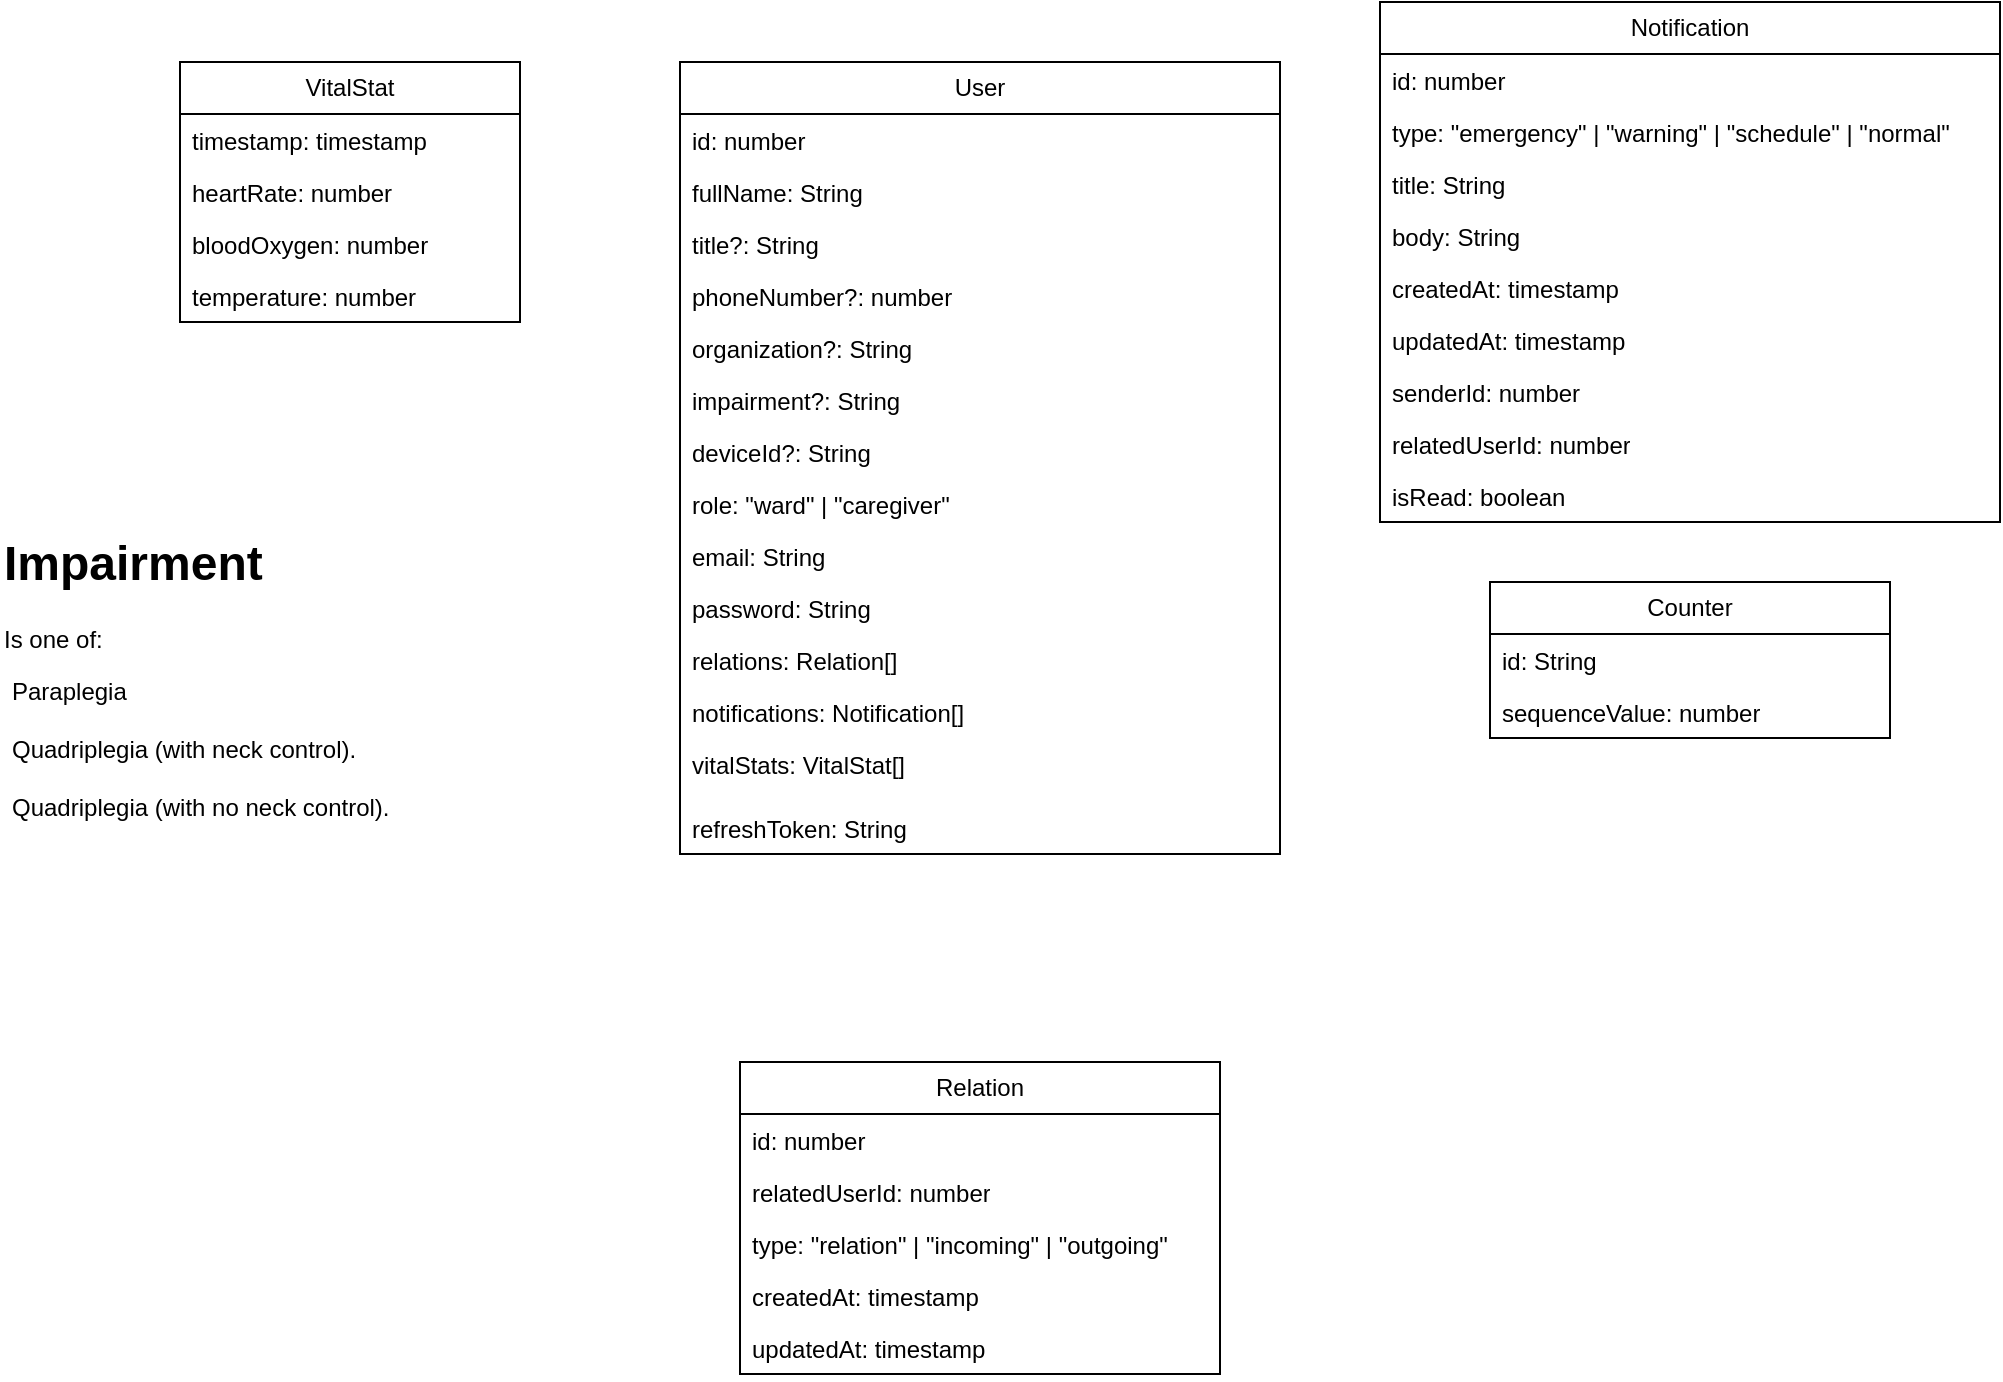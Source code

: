 <mxfile version="26.1.1">
  <diagram name="Page-1" id="RhNSDpb28YwICxFGgP6q">
    <mxGraphModel dx="1674" dy="879" grid="1" gridSize="10" guides="1" tooltips="1" connect="1" arrows="1" fold="1" page="1" pageScale="1" pageWidth="1920" pageHeight="1200" math="0" shadow="0">
      <root>
        <mxCell id="0" />
        <mxCell id="1" parent="0" />
        <mxCell id="53EWXWbnaxRnMBXfWVNh-3" value="User" style="swimlane;fontStyle=0;childLayout=stackLayout;horizontal=1;startSize=26;fillColor=none;horizontalStack=0;resizeParent=1;resizeParentMax=0;resizeLast=0;collapsible=1;marginBottom=0;whiteSpace=wrap;html=1;" parent="1" vertex="1">
          <mxGeometry x="680" y="140" width="300" height="396" as="geometry" />
        </mxCell>
        <mxCell id="53EWXWbnaxRnMBXfWVNh-14" value="id: number" style="text;strokeColor=none;fillColor=none;align=left;verticalAlign=top;spacingLeft=4;spacingRight=4;overflow=hidden;rotatable=0;points=[[0,0.5],[1,0.5]];portConstraint=eastwest;whiteSpace=wrap;html=1;" parent="53EWXWbnaxRnMBXfWVNh-3" vertex="1">
          <mxGeometry y="26" width="300" height="26" as="geometry" />
        </mxCell>
        <mxCell id="53EWXWbnaxRnMBXfWVNh-5" value="fullName: String" style="text;strokeColor=none;fillColor=none;align=left;verticalAlign=top;spacingLeft=4;spacingRight=4;overflow=hidden;rotatable=0;points=[[0,0.5],[1,0.5]];portConstraint=eastwest;whiteSpace=wrap;html=1;" parent="53EWXWbnaxRnMBXfWVNh-3" vertex="1">
          <mxGeometry y="52" width="300" height="26" as="geometry" />
        </mxCell>
        <mxCell id="xeo-HCVFnPWFrrkDlW0r-4" value="title?: String" style="text;strokeColor=none;fillColor=none;align=left;verticalAlign=top;spacingLeft=4;spacingRight=4;overflow=hidden;rotatable=0;points=[[0,0.5],[1,0.5]];portConstraint=eastwest;whiteSpace=wrap;html=1;" parent="53EWXWbnaxRnMBXfWVNh-3" vertex="1">
          <mxGeometry y="78" width="300" height="26" as="geometry" />
        </mxCell>
        <mxCell id="53EWXWbnaxRnMBXfWVNh-9" value="phoneNumber?: number" style="text;strokeColor=none;fillColor=none;align=left;verticalAlign=top;spacingLeft=4;spacingRight=4;overflow=hidden;rotatable=0;points=[[0,0.5],[1,0.5]];portConstraint=eastwest;whiteSpace=wrap;html=1;" parent="53EWXWbnaxRnMBXfWVNh-3" vertex="1">
          <mxGeometry y="104" width="300" height="26" as="geometry" />
        </mxCell>
        <mxCell id="xeo-HCVFnPWFrrkDlW0r-3" value="organization?: String" style="text;strokeColor=none;fillColor=none;align=left;verticalAlign=top;spacingLeft=4;spacingRight=4;overflow=hidden;rotatable=0;points=[[0,0.5],[1,0.5]];portConstraint=eastwest;whiteSpace=wrap;html=1;" parent="53EWXWbnaxRnMBXfWVNh-3" vertex="1">
          <mxGeometry y="130" width="300" height="26" as="geometry" />
        </mxCell>
        <mxCell id="xeo-HCVFnPWFrrkDlW0r-1" value="impairment?: String" style="text;strokeColor=none;fillColor=none;align=left;verticalAlign=top;spacingLeft=4;spacingRight=4;overflow=hidden;rotatable=0;points=[[0,0.5],[1,0.5]];portConstraint=eastwest;whiteSpace=wrap;html=1;" parent="53EWXWbnaxRnMBXfWVNh-3" vertex="1">
          <mxGeometry y="156" width="300" height="26" as="geometry" />
        </mxCell>
        <mxCell id="5" value="deviceId?: String" style="text;strokeColor=none;fillColor=none;align=left;verticalAlign=top;spacingLeft=4;spacingRight=4;overflow=hidden;rotatable=0;points=[[0,0.5],[1,0.5]];portConstraint=eastwest;whiteSpace=wrap;html=1;" parent="53EWXWbnaxRnMBXfWVNh-3" vertex="1">
          <mxGeometry y="182" width="300" height="26" as="geometry" />
        </mxCell>
        <mxCell id="53EWXWbnaxRnMBXfWVNh-13" value="role: &quot;ward&quot; | &quot;caregiver&quot;" style="text;strokeColor=none;fillColor=none;align=left;verticalAlign=top;spacingLeft=4;spacingRight=4;overflow=hidden;rotatable=0;points=[[0,0.5],[1,0.5]];portConstraint=eastwest;whiteSpace=wrap;html=1;" parent="53EWXWbnaxRnMBXfWVNh-3" vertex="1">
          <mxGeometry y="208" width="300" height="26" as="geometry" />
        </mxCell>
        <mxCell id="53EWXWbnaxRnMBXfWVNh-7" value="email: String" style="text;strokeColor=none;fillColor=none;align=left;verticalAlign=top;spacingLeft=4;spacingRight=4;overflow=hidden;rotatable=0;points=[[0,0.5],[1,0.5]];portConstraint=eastwest;whiteSpace=wrap;html=1;" parent="53EWXWbnaxRnMBXfWVNh-3" vertex="1">
          <mxGeometry y="234" width="300" height="26" as="geometry" />
        </mxCell>
        <mxCell id="53EWXWbnaxRnMBXfWVNh-12" value="password: String" style="text;strokeColor=none;fillColor=none;align=left;verticalAlign=top;spacingLeft=4;spacingRight=4;overflow=hidden;rotatable=0;points=[[0,0.5],[1,0.5]];portConstraint=eastwest;whiteSpace=wrap;html=1;" parent="53EWXWbnaxRnMBXfWVNh-3" vertex="1">
          <mxGeometry y="260" width="300" height="26" as="geometry" />
        </mxCell>
        <mxCell id="53EWXWbnaxRnMBXfWVNh-10" value="relations: Relation[]" style="text;strokeColor=none;fillColor=none;align=left;verticalAlign=top;spacingLeft=4;spacingRight=4;overflow=hidden;rotatable=0;points=[[0,0.5],[1,0.5]];portConstraint=eastwest;whiteSpace=wrap;html=1;" parent="53EWXWbnaxRnMBXfWVNh-3" vertex="1">
          <mxGeometry y="286" width="300" height="26" as="geometry" />
        </mxCell>
        <mxCell id="ANE4v1oswPU3dnCNAhBP-31" value="notifications: Notification[]" style="text;strokeColor=none;fillColor=none;align=left;verticalAlign=top;spacingLeft=4;spacingRight=4;overflow=hidden;rotatable=0;points=[[0,0.5],[1,0.5]];portConstraint=eastwest;whiteSpace=wrap;html=1;" parent="53EWXWbnaxRnMBXfWVNh-3" vertex="1">
          <mxGeometry y="312" width="300" height="26" as="geometry" />
        </mxCell>
        <mxCell id="xeo-HCVFnPWFrrkDlW0r-2" value="vitalStats: VitalStat[]" style="text;strokeColor=none;fillColor=none;align=left;verticalAlign=top;spacingLeft=4;spacingRight=4;overflow=hidden;rotatable=0;points=[[0,0.5],[1,0.5]];portConstraint=eastwest;whiteSpace=wrap;html=1;" parent="53EWXWbnaxRnMBXfWVNh-3" vertex="1">
          <mxGeometry y="338" width="300" height="32" as="geometry" />
        </mxCell>
        <mxCell id="n33qdp5U2cRwPJbR96Rh-6" value="refreshToken: String" style="text;strokeColor=none;fillColor=none;align=left;verticalAlign=top;spacingLeft=4;spacingRight=4;overflow=hidden;rotatable=0;points=[[0,0.5],[1,0.5]];portConstraint=eastwest;whiteSpace=wrap;html=1;" parent="53EWXWbnaxRnMBXfWVNh-3" vertex="1">
          <mxGeometry y="370" width="300" height="26" as="geometry" />
        </mxCell>
        <mxCell id="ANE4v1oswPU3dnCNAhBP-32" value="&lt;h1 style=&quot;margin-top: 0px;&quot;&gt;Impairment&lt;/h1&gt;&lt;p&gt;Is one of:&lt;/p&gt;&lt;p style=&quot;margin: 0px 0px 0px 4px;&quot;&gt;Paraplegia&lt;/p&gt;&lt;p style=&quot;margin: 0px 0px 0px 4px;&quot;&gt;&lt;br&gt;&lt;/p&gt;&lt;p style=&quot;margin: 0px 0px 0px 4px;&quot;&gt;Quadriplegia (with neck control).&lt;/p&gt;&lt;p style=&quot;margin: 0px 0px 0px 4px;&quot;&gt;&lt;br&gt;&lt;/p&gt;&lt;p style=&quot;margin: 0px 0px 0px 4px;&quot;&gt;Quadriplegia (with no neck control).&lt;/p&gt;&lt;div&gt;&lt;br&gt;&lt;/div&gt;&lt;p&gt;&lt;br&gt;&lt;/p&gt;" style="text;html=1;whiteSpace=wrap;overflow=hidden;rounded=0;" parent="1" vertex="1">
          <mxGeometry x="340" y="370" width="220" height="172" as="geometry" />
        </mxCell>
        <mxCell id="z-RqrraqDJKVLrVFG4tr-6" value="Relation" style="swimlane;fontStyle=0;childLayout=stackLayout;horizontal=1;startSize=26;fillColor=none;horizontalStack=0;resizeParent=1;resizeParentMax=0;resizeLast=0;collapsible=1;marginBottom=0;whiteSpace=wrap;html=1;" parent="1" vertex="1">
          <mxGeometry x="710" y="640" width="240" height="156" as="geometry" />
        </mxCell>
        <mxCell id="z-RqrraqDJKVLrVFG4tr-7" value="id: number" style="text;strokeColor=none;fillColor=none;align=left;verticalAlign=top;spacingLeft=4;spacingRight=4;overflow=hidden;rotatable=0;points=[[0,0.5],[1,0.5]];portConstraint=eastwest;whiteSpace=wrap;html=1;" parent="z-RqrraqDJKVLrVFG4tr-6" vertex="1">
          <mxGeometry y="26" width="240" height="26" as="geometry" />
        </mxCell>
        <mxCell id="z-RqrraqDJKVLrVFG4tr-9" value="relatedUserId: number" style="text;strokeColor=none;fillColor=none;align=left;verticalAlign=top;spacingLeft=4;spacingRight=4;overflow=hidden;rotatable=0;points=[[0,0.5],[1,0.5]];portConstraint=eastwest;whiteSpace=wrap;html=1;" parent="z-RqrraqDJKVLrVFG4tr-6" vertex="1">
          <mxGeometry y="52" width="240" height="26" as="geometry" />
        </mxCell>
        <mxCell id="z-RqrraqDJKVLrVFG4tr-17" value="type: &quot;relation&quot; | &quot;incoming&quot; | &quot;outgoing&quot;" style="text;strokeColor=none;fillColor=none;align=left;verticalAlign=top;spacingLeft=4;spacingRight=4;overflow=hidden;rotatable=0;points=[[0,0.5],[1,0.5]];portConstraint=eastwest;whiteSpace=wrap;html=1;" parent="z-RqrraqDJKVLrVFG4tr-6" vertex="1">
          <mxGeometry y="78" width="240" height="26" as="geometry" />
        </mxCell>
        <mxCell id="z-RqrraqDJKVLrVFG4tr-18" value="createdAt: timestamp" style="text;strokeColor=none;fillColor=none;align=left;verticalAlign=top;spacingLeft=4;spacingRight=4;overflow=hidden;rotatable=0;points=[[0,0.5],[1,0.5]];portConstraint=eastwest;whiteSpace=wrap;html=1;" parent="z-RqrraqDJKVLrVFG4tr-6" vertex="1">
          <mxGeometry y="104" width="240" height="26" as="geometry" />
        </mxCell>
        <mxCell id="z-RqrraqDJKVLrVFG4tr-19" value="updatedAt: timestamp" style="text;strokeColor=none;fillColor=none;align=left;verticalAlign=top;spacingLeft=4;spacingRight=4;overflow=hidden;rotatable=0;points=[[0,0.5],[1,0.5]];portConstraint=eastwest;whiteSpace=wrap;html=1;" parent="z-RqrraqDJKVLrVFG4tr-6" vertex="1">
          <mxGeometry y="130" width="240" height="26" as="geometry" />
        </mxCell>
        <mxCell id="z-RqrraqDJKVLrVFG4tr-10" value="Notification" style="swimlane;fontStyle=0;childLayout=stackLayout;horizontal=1;startSize=26;fillColor=none;horizontalStack=0;resizeParent=1;resizeParentMax=0;resizeLast=0;collapsible=1;marginBottom=0;whiteSpace=wrap;html=1;" parent="1" vertex="1">
          <mxGeometry x="1030" y="110" width="310" height="260" as="geometry" />
        </mxCell>
        <mxCell id="z-RqrraqDJKVLrVFG4tr-11" value="id: number" style="text;strokeColor=none;fillColor=none;align=left;verticalAlign=top;spacingLeft=4;spacingRight=4;overflow=hidden;rotatable=0;points=[[0,0.5],[1,0.5]];portConstraint=eastwest;whiteSpace=wrap;html=1;" parent="z-RqrraqDJKVLrVFG4tr-10" vertex="1">
          <mxGeometry y="26" width="310" height="26" as="geometry" />
        </mxCell>
        <mxCell id="z-RqrraqDJKVLrVFG4tr-12" value="type: &quot;emergency&quot; | &quot;warning&quot; | &quot;schedule&quot; | &quot;normal&quot;" style="text;strokeColor=none;fillColor=none;align=left;verticalAlign=top;spacingLeft=4;spacingRight=4;overflow=hidden;rotatable=0;points=[[0,0.5],[1,0.5]];portConstraint=eastwest;whiteSpace=wrap;html=1;" parent="z-RqrraqDJKVLrVFG4tr-10" vertex="1">
          <mxGeometry y="52" width="310" height="26" as="geometry" />
        </mxCell>
        <mxCell id="_48V95ziiUmilT8A3o6S-5" value="title: String" style="text;strokeColor=none;fillColor=none;align=left;verticalAlign=top;spacingLeft=4;spacingRight=4;overflow=hidden;rotatable=0;points=[[0,0.5],[1,0.5]];portConstraint=eastwest;whiteSpace=wrap;html=1;" vertex="1" parent="z-RqrraqDJKVLrVFG4tr-10">
          <mxGeometry y="78" width="310" height="26" as="geometry" />
        </mxCell>
        <mxCell id="z-RqrraqDJKVLrVFG4tr-13" value="body: String" style="text;strokeColor=none;fillColor=none;align=left;verticalAlign=top;spacingLeft=4;spacingRight=4;overflow=hidden;rotatable=0;points=[[0,0.5],[1,0.5]];portConstraint=eastwest;whiteSpace=wrap;html=1;" parent="z-RqrraqDJKVLrVFG4tr-10" vertex="1">
          <mxGeometry y="104" width="310" height="26" as="geometry" />
        </mxCell>
        <mxCell id="2" value="createdAt: timestamp" style="text;strokeColor=none;fillColor=none;align=left;verticalAlign=top;spacingLeft=4;spacingRight=4;overflow=hidden;rotatable=0;points=[[0,0.5],[1,0.5]];portConstraint=eastwest;whiteSpace=wrap;html=1;" parent="z-RqrraqDJKVLrVFG4tr-10" vertex="1">
          <mxGeometry y="130" width="310" height="26" as="geometry" />
        </mxCell>
        <mxCell id="3" value="updatedAt: timestamp" style="text;strokeColor=none;fillColor=none;align=left;verticalAlign=top;spacingLeft=4;spacingRight=4;overflow=hidden;rotatable=0;points=[[0,0.5],[1,0.5]];portConstraint=eastwest;whiteSpace=wrap;html=1;" parent="z-RqrraqDJKVLrVFG4tr-10" vertex="1">
          <mxGeometry y="156" width="310" height="26" as="geometry" />
        </mxCell>
        <mxCell id="z-RqrraqDJKVLrVFG4tr-15" value="senderId: number" style="text;strokeColor=none;fillColor=none;align=left;verticalAlign=top;spacingLeft=4;spacingRight=4;overflow=hidden;rotatable=0;points=[[0,0.5],[1,0.5]];portConstraint=eastwest;whiteSpace=wrap;html=1;" parent="z-RqrraqDJKVLrVFG4tr-10" vertex="1">
          <mxGeometry y="182" width="310" height="26" as="geometry" />
        </mxCell>
        <mxCell id="4" value="relatedUserId: number" style="text;strokeColor=none;fillColor=none;align=left;verticalAlign=top;spacingLeft=4;spacingRight=4;overflow=hidden;rotatable=0;points=[[0,0.5],[1,0.5]];portConstraint=eastwest;whiteSpace=wrap;html=1;" parent="z-RqrraqDJKVLrVFG4tr-10" vertex="1">
          <mxGeometry y="208" width="310" height="26" as="geometry" />
        </mxCell>
        <mxCell id="z-RqrraqDJKVLrVFG4tr-16" value="isRead: boolean" style="text;strokeColor=none;fillColor=none;align=left;verticalAlign=top;spacingLeft=4;spacingRight=4;overflow=hidden;rotatable=0;points=[[0,0.5],[1,0.5]];portConstraint=eastwest;whiteSpace=wrap;html=1;" parent="z-RqrraqDJKVLrVFG4tr-10" vertex="1">
          <mxGeometry y="234" width="310" height="26" as="geometry" />
        </mxCell>
        <mxCell id="z-RqrraqDJKVLrVFG4tr-33" value="VitalStat" style="swimlane;fontStyle=0;childLayout=stackLayout;horizontal=1;startSize=26;fillColor=none;horizontalStack=0;resizeParent=1;resizeParentMax=0;resizeLast=0;collapsible=1;marginBottom=0;whiteSpace=wrap;html=1;" parent="1" vertex="1">
          <mxGeometry x="430" y="140" width="170" height="130" as="geometry" />
        </mxCell>
        <mxCell id="z-RqrraqDJKVLrVFG4tr-37" value="timestamp: timestamp" style="text;strokeColor=none;fillColor=none;align=left;verticalAlign=top;spacingLeft=4;spacingRight=4;overflow=hidden;rotatable=0;points=[[0,0.5],[1,0.5]];portConstraint=eastwest;whiteSpace=wrap;html=1;" parent="z-RqrraqDJKVLrVFG4tr-33" vertex="1">
          <mxGeometry y="26" width="170" height="26" as="geometry" />
        </mxCell>
        <mxCell id="z-RqrraqDJKVLrVFG4tr-34" value="heartRate: number" style="text;strokeColor=none;fillColor=none;align=left;verticalAlign=top;spacingLeft=4;spacingRight=4;overflow=hidden;rotatable=0;points=[[0,0.5],[1,0.5]];portConstraint=eastwest;whiteSpace=wrap;html=1;" parent="z-RqrraqDJKVLrVFG4tr-33" vertex="1">
          <mxGeometry y="52" width="170" height="26" as="geometry" />
        </mxCell>
        <mxCell id="z-RqrraqDJKVLrVFG4tr-35" value="bloodOxygen: number" style="text;strokeColor=none;fillColor=none;align=left;verticalAlign=top;spacingLeft=4;spacingRight=4;overflow=hidden;rotatable=0;points=[[0,0.5],[1,0.5]];portConstraint=eastwest;whiteSpace=wrap;html=1;" parent="z-RqrraqDJKVLrVFG4tr-33" vertex="1">
          <mxGeometry y="78" width="170" height="26" as="geometry" />
        </mxCell>
        <mxCell id="z-RqrraqDJKVLrVFG4tr-36" value="temperature: number" style="text;strokeColor=none;fillColor=none;align=left;verticalAlign=top;spacingLeft=4;spacingRight=4;overflow=hidden;rotatable=0;points=[[0,0.5],[1,0.5]];portConstraint=eastwest;whiteSpace=wrap;html=1;" parent="z-RqrraqDJKVLrVFG4tr-33" vertex="1">
          <mxGeometry y="104" width="170" height="26" as="geometry" />
        </mxCell>
        <mxCell id="n33qdp5U2cRwPJbR96Rh-1" value="Counter" style="swimlane;fontStyle=0;childLayout=stackLayout;horizontal=1;startSize=26;fillColor=none;horizontalStack=0;resizeParent=1;resizeParentMax=0;resizeLast=0;collapsible=1;marginBottom=0;whiteSpace=wrap;html=1;" parent="1" vertex="1">
          <mxGeometry x="1085" y="400" width="200" height="78" as="geometry" />
        </mxCell>
        <mxCell id="n33qdp5U2cRwPJbR96Rh-2" value="id: String" style="text;strokeColor=none;fillColor=none;align=left;verticalAlign=top;spacingLeft=4;spacingRight=4;overflow=hidden;rotatable=0;points=[[0,0.5],[1,0.5]];portConstraint=eastwest;whiteSpace=wrap;html=1;" parent="n33qdp5U2cRwPJbR96Rh-1" vertex="1">
          <mxGeometry y="26" width="200" height="26" as="geometry" />
        </mxCell>
        <mxCell id="n33qdp5U2cRwPJbR96Rh-3" value="sequenceValue: number" style="text;strokeColor=none;fillColor=none;align=left;verticalAlign=top;spacingLeft=4;spacingRight=4;overflow=hidden;rotatable=0;points=[[0,0.5],[1,0.5]];portConstraint=eastwest;whiteSpace=wrap;html=1;" parent="n33qdp5U2cRwPJbR96Rh-1" vertex="1">
          <mxGeometry y="52" width="200" height="26" as="geometry" />
        </mxCell>
      </root>
    </mxGraphModel>
  </diagram>
</mxfile>
